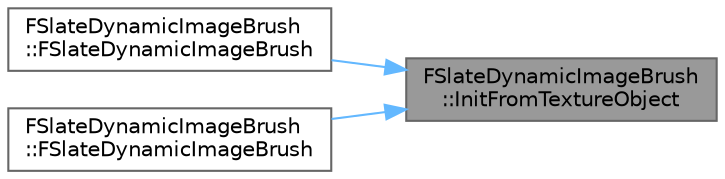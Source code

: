 digraph "FSlateDynamicImageBrush::InitFromTextureObject"
{
 // INTERACTIVE_SVG=YES
 // LATEX_PDF_SIZE
  bgcolor="transparent";
  edge [fontname=Helvetica,fontsize=10,labelfontname=Helvetica,labelfontsize=10];
  node [fontname=Helvetica,fontsize=10,shape=box,height=0.2,width=0.4];
  rankdir="RL";
  Node1 [id="Node000001",label="FSlateDynamicImageBrush\l::InitFromTextureObject",height=0.2,width=0.4,color="gray40", fillcolor="grey60", style="filled", fontcolor="black",tooltip=" "];
  Node1 -> Node2 [id="edge1_Node000001_Node000002",dir="back",color="steelblue1",style="solid",tooltip=" "];
  Node2 [id="Node000002",label="FSlateDynamicImageBrush\l::FSlateDynamicImageBrush",height=0.2,width=0.4,color="grey40", fillcolor="white", style="filled",URL="$dd/db5/structFSlateDynamicImageBrush.html#ab7dbd58fd19a5c00864c26457f26045e",tooltip=" "];
  Node1 -> Node3 [id="edge2_Node000001_Node000003",dir="back",color="steelblue1",style="solid",tooltip=" "];
  Node3 [id="Node000003",label="FSlateDynamicImageBrush\l::FSlateDynamicImageBrush",height=0.2,width=0.4,color="grey40", fillcolor="white", style="filled",URL="$dd/db5/structFSlateDynamicImageBrush.html#ac283fb9f053054a82dc81f68a94b24c9",tooltip=" "];
}
